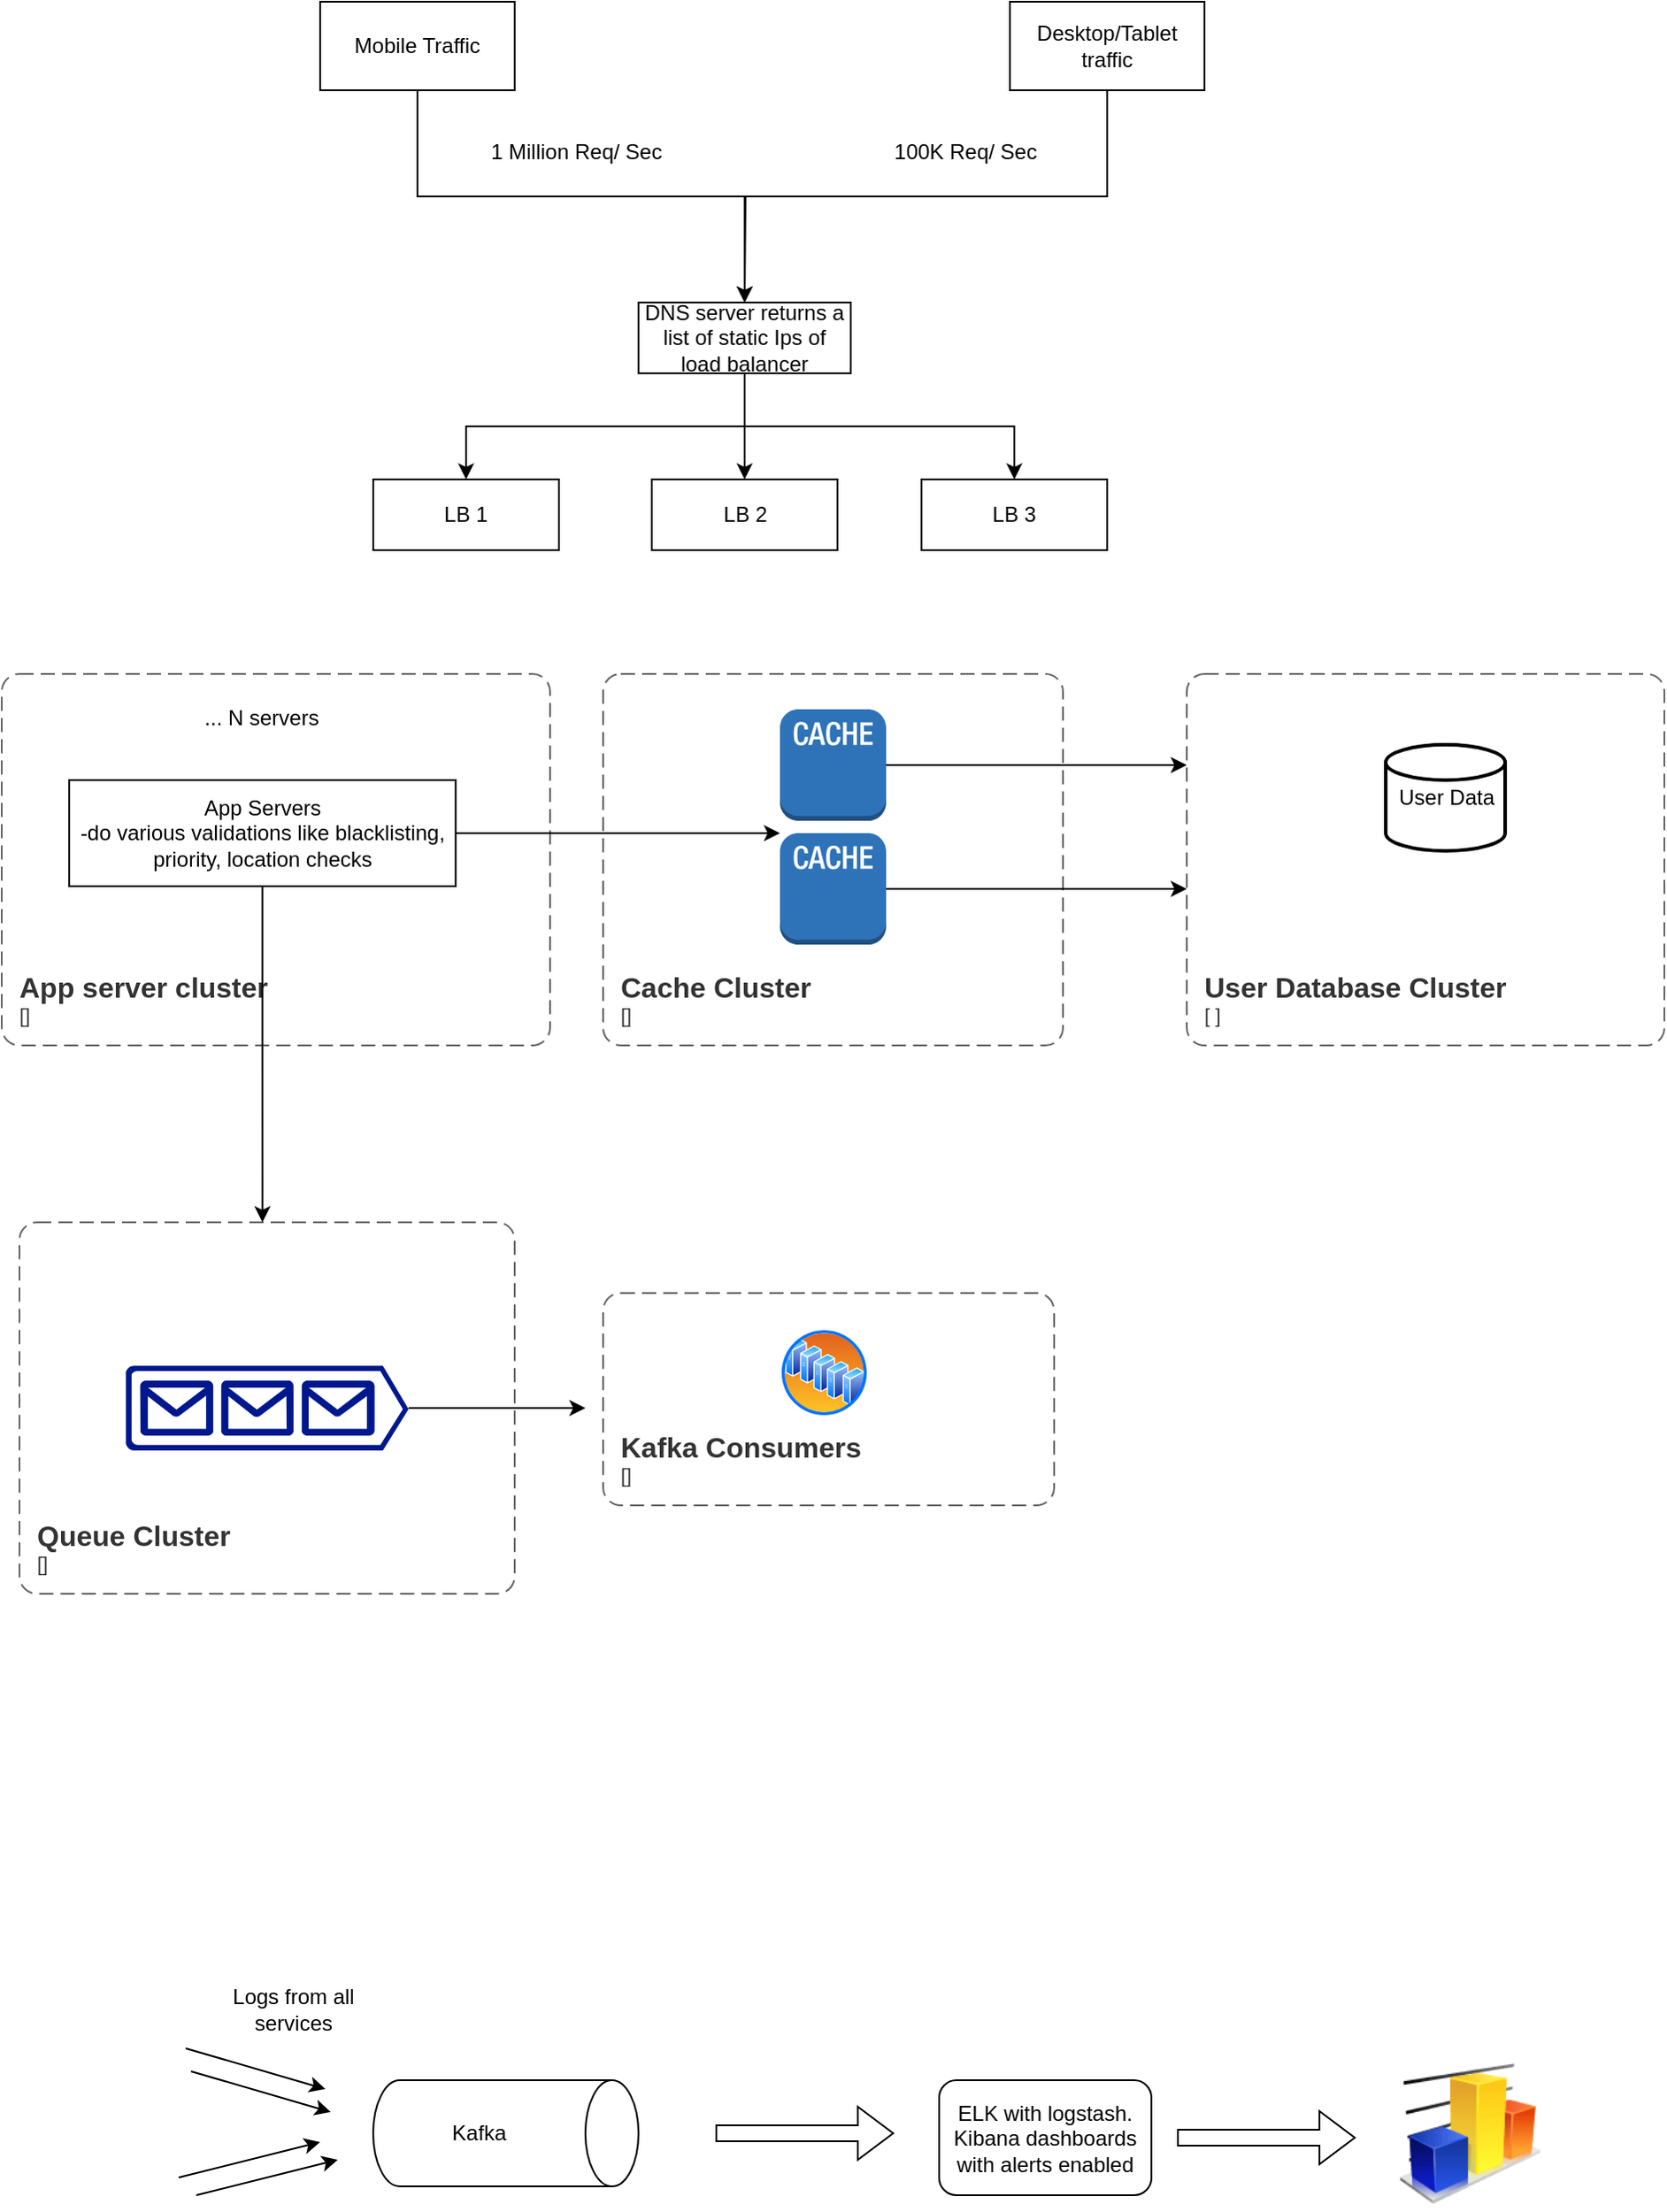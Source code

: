 <mxfile version="15.8.7" type="device"><diagram id="1bSwOsTXdd4lrxMo0aNJ" name="Page-1"><mxGraphModel dx="1106" dy="789" grid="1" gridSize="10" guides="1" tooltips="1" connect="1" arrows="1" fold="1" page="1" pageScale="1" pageWidth="827" pageHeight="1169" math="0" shadow="0"><root><mxCell id="0"/><mxCell id="1" parent="0"/><mxCell id="blPIJ632l_gqkuJdV-8p-4" style="edgeStyle=orthogonalEdgeStyle;rounded=0;orthogonalLoop=1;jettySize=auto;html=1;exitX=0.5;exitY=1;exitDx=0;exitDy=0;" edge="1" parent="1" source="blPIJ632l_gqkuJdV-8p-1" target="blPIJ632l_gqkuJdV-8p-3"><mxGeometry relative="1" as="geometry"/></mxCell><mxCell id="blPIJ632l_gqkuJdV-8p-1" value="Mobile Traffic" style="rounded=0;whiteSpace=wrap;html=1;" vertex="1" parent="1"><mxGeometry x="190" y="160" width="110" height="50" as="geometry"/></mxCell><mxCell id="blPIJ632l_gqkuJdV-8p-5" style="edgeStyle=orthogonalEdgeStyle;rounded=0;orthogonalLoop=1;jettySize=auto;html=1;exitX=0.5;exitY=1;exitDx=0;exitDy=0;" edge="1" parent="1" source="blPIJ632l_gqkuJdV-8p-2"><mxGeometry relative="1" as="geometry"><mxPoint x="430" y="330" as="targetPoint"/></mxGeometry></mxCell><mxCell id="blPIJ632l_gqkuJdV-8p-2" value="Desktop/Tablet traffic" style="rounded=0;whiteSpace=wrap;html=1;" vertex="1" parent="1"><mxGeometry x="580" y="160" width="110" height="50" as="geometry"/></mxCell><mxCell id="blPIJ632l_gqkuJdV-8p-11" style="edgeStyle=orthogonalEdgeStyle;rounded=0;orthogonalLoop=1;jettySize=auto;html=1;exitX=0.5;exitY=1;exitDx=0;exitDy=0;" edge="1" parent="1" source="blPIJ632l_gqkuJdV-8p-3" target="blPIJ632l_gqkuJdV-8p-8"><mxGeometry relative="1" as="geometry"/></mxCell><mxCell id="blPIJ632l_gqkuJdV-8p-12" style="edgeStyle=orthogonalEdgeStyle;rounded=0;orthogonalLoop=1;jettySize=auto;html=1;exitX=0.5;exitY=1;exitDx=0;exitDy=0;entryX=0.5;entryY=0;entryDx=0;entryDy=0;" edge="1" parent="1" source="blPIJ632l_gqkuJdV-8p-3" target="blPIJ632l_gqkuJdV-8p-9"><mxGeometry relative="1" as="geometry"/></mxCell><mxCell id="blPIJ632l_gqkuJdV-8p-13" style="edgeStyle=orthogonalEdgeStyle;rounded=0;orthogonalLoop=1;jettySize=auto;html=1;exitX=0.5;exitY=1;exitDx=0;exitDy=0;" edge="1" parent="1" source="blPIJ632l_gqkuJdV-8p-3" target="blPIJ632l_gqkuJdV-8p-10"><mxGeometry relative="1" as="geometry"/></mxCell><mxCell id="blPIJ632l_gqkuJdV-8p-3" value="DNS server returns a list of static Ips of load balancer" style="rounded=0;whiteSpace=wrap;html=1;" vertex="1" parent="1"><mxGeometry x="370" y="330" width="120" height="40" as="geometry"/></mxCell><mxCell id="blPIJ632l_gqkuJdV-8p-6" value="1 Million Req/ Sec" style="text;html=1;strokeColor=none;fillColor=none;align=center;verticalAlign=middle;whiteSpace=wrap;rounded=0;" vertex="1" parent="1"><mxGeometry x="280" y="230" width="110" height="30" as="geometry"/></mxCell><mxCell id="blPIJ632l_gqkuJdV-8p-7" value="100K Req/ Sec" style="text;html=1;strokeColor=none;fillColor=none;align=center;verticalAlign=middle;whiteSpace=wrap;rounded=0;" vertex="1" parent="1"><mxGeometry x="510" y="230" width="90" height="30" as="geometry"/></mxCell><mxCell id="blPIJ632l_gqkuJdV-8p-8" value="LB 1" style="rounded=0;whiteSpace=wrap;html=1;" vertex="1" parent="1"><mxGeometry x="220" y="430" width="105" height="40" as="geometry"/></mxCell><mxCell id="blPIJ632l_gqkuJdV-8p-9" value="LB 2" style="rounded=0;whiteSpace=wrap;html=1;" vertex="1" parent="1"><mxGeometry x="377.5" y="430" width="105" height="40" as="geometry"/></mxCell><mxCell id="blPIJ632l_gqkuJdV-8p-10" value="LB 3" style="rounded=0;whiteSpace=wrap;html=1;" vertex="1" parent="1"><mxGeometry x="530" y="430" width="105" height="40" as="geometry"/></mxCell><mxCell id="blPIJ632l_gqkuJdV-8p-18" value="" style="group" vertex="1" connectable="0" parent="1"><mxGeometry x="680" y="540" width="270" height="210" as="geometry"/></mxCell><mxCell id="blPIJ632l_gqkuJdV-8p-16" value="User Data" style="strokeWidth=2;html=1;shape=mxgraph.flowchart.database;whiteSpace=wrap;" vertex="1" parent="blPIJ632l_gqkuJdV-8p-18"><mxGeometry x="112.5" y="40" width="67.5" height="60" as="geometry"/></mxCell><object placeholders="1" c4Name="User Database Cluster" c4Type="ContainerScopeBoundary" c4Application=" " label="&lt;font style=&quot;font-size: 16px&quot;&gt;&lt;b&gt;&lt;div style=&quot;text-align: left&quot;&gt;%c4Name%&lt;/div&gt;&lt;/b&gt;&lt;/font&gt;&lt;div style=&quot;text-align: left&quot;&gt;[%c4Application%]&lt;/div&gt;" id="blPIJ632l_gqkuJdV-8p-17"><mxCell style="rounded=1;fontSize=11;whiteSpace=wrap;html=1;dashed=1;arcSize=20;fillColor=none;strokeColor=#666666;fontColor=#333333;labelBackgroundColor=none;align=left;verticalAlign=bottom;labelBorderColor=none;spacingTop=0;spacing=10;dashPattern=8 4;metaEdit=1;rotatable=0;perimeter=rectanglePerimeter;noLabel=0;labelPadding=0;allowArrows=0;connectable=0;expand=0;recursiveResize=0;editable=1;pointerEvents=0;absoluteArcSize=1;points=[[0.25,0,0],[0.5,0,0],[0.75,0,0],[1,0.25,0],[1,0.5,0],[1,0.75,0],[0.75,1,0],[0.5,1,0],[0.25,1,0],[0,0.75,0],[0,0.5,0],[0,0.25,0]];" vertex="1" parent="blPIJ632l_gqkuJdV-8p-18"><mxGeometry width="270" height="210" as="geometry"/></mxCell></object><mxCell id="blPIJ632l_gqkuJdV-8p-20" value="" style="group" vertex="1" connectable="0" parent="1"><mxGeometry x="10" y="540" width="310" height="210" as="geometry"/></mxCell><mxCell id="blPIJ632l_gqkuJdV-8p-14" value="App Servers&lt;br&gt;-do various validations like blacklisting, priority, location checks" style="rounded=0;whiteSpace=wrap;html=1;" vertex="1" parent="blPIJ632l_gqkuJdV-8p-20"><mxGeometry x="38.115" y="60" width="218.525" height="60" as="geometry"/></mxCell><mxCell id="blPIJ632l_gqkuJdV-8p-15" value="... N servers" style="text;html=1;strokeColor=none;fillColor=none;align=center;verticalAlign=middle;whiteSpace=wrap;rounded=0;" vertex="1" parent="blPIJ632l_gqkuJdV-8p-20"><mxGeometry x="78.262" y="10" width="138.23" height="30" as="geometry"/></mxCell><object placeholders="1" c4Name="App server cluster" c4Type="ContainerScopeBoundary" c4Application="" label="&lt;font style=&quot;font-size: 16px&quot;&gt;&lt;b&gt;&lt;div style=&quot;text-align: left&quot;&gt;%c4Name%&lt;/div&gt;&lt;/b&gt;&lt;/font&gt;&lt;div style=&quot;text-align: left&quot;&gt;[%c4Application%]&lt;/div&gt;" id="blPIJ632l_gqkuJdV-8p-19"><mxCell style="rounded=1;fontSize=11;whiteSpace=wrap;html=1;dashed=1;arcSize=20;fillColor=none;strokeColor=#666666;fontColor=#333333;labelBackgroundColor=none;align=left;verticalAlign=bottom;labelBorderColor=none;spacingTop=0;spacing=10;dashPattern=8 4;metaEdit=1;rotatable=0;perimeter=rectanglePerimeter;noLabel=0;labelPadding=0;allowArrows=0;connectable=0;expand=0;recursiveResize=0;editable=1;pointerEvents=0;absoluteArcSize=1;points=[[0.25,0,0],[0.5,0,0],[0.75,0,0],[1,0.25,0],[1,0.5,0],[1,0.75,0],[0.75,1,0],[0.5,1,0],[0.25,1,0],[0,0.75,0],[0,0.5,0],[0,0.25,0]];" vertex="1" parent="blPIJ632l_gqkuJdV-8p-20"><mxGeometry width="310" height="210" as="geometry"/></mxCell></object><object placeholders="1" c4Name="Cache Cluster" c4Type="ContainerScopeBoundary" c4Application="" label="&lt;font style=&quot;font-size: 16px&quot;&gt;&lt;b&gt;&lt;div style=&quot;text-align: left&quot;&gt;%c4Name%&lt;/div&gt;&lt;/b&gt;&lt;/font&gt;&lt;div style=&quot;text-align: left&quot;&gt;[%c4Application%]&lt;/div&gt;" id="blPIJ632l_gqkuJdV-8p-22"><mxCell style="rounded=1;fontSize=11;whiteSpace=wrap;html=1;dashed=1;arcSize=20;fillColor=none;strokeColor=#666666;fontColor=#333333;labelBackgroundColor=none;align=left;verticalAlign=bottom;labelBorderColor=none;spacingTop=0;spacing=10;dashPattern=8 4;metaEdit=1;rotatable=0;perimeter=rectanglePerimeter;noLabel=0;labelPadding=0;allowArrows=0;connectable=0;expand=0;recursiveResize=0;editable=1;pointerEvents=0;absoluteArcSize=1;points=[[0.25,0,0],[0.5,0,0],[0.75,0,0],[1,0.25,0],[1,0.5,0],[1,0.75,0],[0.75,1,0],[0.5,1,0],[0.25,1,0],[0,0.75,0],[0,0.5,0],[0,0.25,0]];" vertex="1" parent="1"><mxGeometry x="350" y="540" width="260" height="210" as="geometry"/></mxCell></object><mxCell id="blPIJ632l_gqkuJdV-8p-27" style="edgeStyle=orthogonalEdgeStyle;rounded=0;orthogonalLoop=1;jettySize=auto;html=1;" edge="1" parent="1" source="blPIJ632l_gqkuJdV-8p-23"><mxGeometry relative="1" as="geometry"><mxPoint x="680" y="591.5" as="targetPoint"/></mxGeometry></mxCell><mxCell id="blPIJ632l_gqkuJdV-8p-23" value="" style="outlineConnect=0;dashed=0;verticalLabelPosition=bottom;verticalAlign=top;align=center;html=1;shape=mxgraph.aws3.cache_node;fillColor=#2E73B8;gradientColor=none;" vertex="1" parent="1"><mxGeometry x="450" y="560" width="60" height="63" as="geometry"/></mxCell><mxCell id="blPIJ632l_gqkuJdV-8p-26" style="edgeStyle=orthogonalEdgeStyle;rounded=0;orthogonalLoop=1;jettySize=auto;html=1;" edge="1" parent="1" source="blPIJ632l_gqkuJdV-8p-24"><mxGeometry relative="1" as="geometry"><mxPoint x="680" y="661.5" as="targetPoint"/></mxGeometry></mxCell><mxCell id="blPIJ632l_gqkuJdV-8p-24" value="" style="outlineConnect=0;dashed=0;verticalLabelPosition=bottom;verticalAlign=top;align=center;html=1;shape=mxgraph.aws3.cache_node;fillColor=#2E73B8;gradientColor=none;" vertex="1" parent="1"><mxGeometry x="450" y="630" width="60" height="63" as="geometry"/></mxCell><mxCell id="blPIJ632l_gqkuJdV-8p-25" style="edgeStyle=orthogonalEdgeStyle;rounded=0;orthogonalLoop=1;jettySize=auto;html=1;" edge="1" parent="1" source="blPIJ632l_gqkuJdV-8p-14"><mxGeometry relative="1" as="geometry"><mxPoint x="450" y="630" as="targetPoint"/></mxGeometry></mxCell><mxCell id="blPIJ632l_gqkuJdV-8p-30" value="" style="group" vertex="1" connectable="0" parent="1"><mxGeometry x="20" y="850" width="280" height="210" as="geometry"/></mxCell><mxCell id="blPIJ632l_gqkuJdV-8p-28" value="" style="sketch=0;aspect=fixed;pointerEvents=1;shadow=0;dashed=0;html=1;strokeColor=none;labelPosition=center;verticalLabelPosition=bottom;verticalAlign=top;align=center;fillColor=#00188D;shape=mxgraph.azure.queue_generic" vertex="1" parent="blPIJ632l_gqkuJdV-8p-30"><mxGeometry x="60" y="81" width="160" height="48" as="geometry"/></mxCell><object placeholders="1" c4Name="Queue Cluster" c4Type="ContainerScopeBoundary" c4Application="" label="&lt;font style=&quot;font-size: 16px&quot;&gt;&lt;b&gt;&lt;div style=&quot;text-align: left&quot;&gt;%c4Name%&lt;/div&gt;&lt;/b&gt;&lt;/font&gt;&lt;div style=&quot;text-align: left&quot;&gt;[%c4Application%]&lt;/div&gt;" id="blPIJ632l_gqkuJdV-8p-29"><mxCell style="rounded=1;fontSize=11;whiteSpace=wrap;html=1;dashed=1;arcSize=20;fillColor=none;strokeColor=#666666;fontColor=#333333;labelBackgroundColor=none;align=left;verticalAlign=bottom;labelBorderColor=none;spacingTop=0;spacing=10;dashPattern=8 4;metaEdit=1;rotatable=0;perimeter=rectanglePerimeter;noLabel=0;labelPadding=0;allowArrows=0;connectable=0;expand=0;recursiveResize=0;editable=1;pointerEvents=0;absoluteArcSize=1;points=[[0.25,0,0],[0.5,0,0],[0.75,0,0],[1,0.25,0],[1,0.5,0],[1,0.75,0],[0.75,1,0],[0.5,1,0],[0.25,1,0],[0,0.75,0],[0,0.5,0],[0,0.25,0]];" vertex="1" parent="blPIJ632l_gqkuJdV-8p-30"><mxGeometry width="280" height="210" as="geometry"/></mxCell></object><object c4Name="Kafka Consumers" c4Type="ContainerScopeBoundary" c4Application="" label="&lt;font style=&quot;font-size: 16px&quot;&gt;&lt;b&gt;&lt;div style=&quot;text-align: left&quot;&gt;%c4Name%&lt;/div&gt;&lt;/b&gt;&lt;/font&gt;&lt;div style=&quot;text-align: left&quot;&gt;[%c4Application%]&lt;/div&gt;" placeholders="1" id="blPIJ632l_gqkuJdV-8p-31"><mxCell style="rounded=1;fontSize=11;whiteSpace=wrap;html=1;dashed=1;arcSize=20;fillColor=none;strokeColor=#666666;fontColor=#333333;labelBackgroundColor=none;align=left;verticalAlign=bottom;labelBorderColor=none;spacingTop=0;spacing=10;dashPattern=8 4;metaEdit=1;rotatable=0;perimeter=rectanglePerimeter;noLabel=0;labelPadding=0;allowArrows=0;connectable=0;expand=0;recursiveResize=0;editable=1;pointerEvents=0;absoluteArcSize=1;points=[[0.25,0,0],[0.5,0,0],[0.75,0,0],[1,0.25,0],[1,0.5,0],[1,0.75,0],[0.75,1,0],[0.5,1,0],[0.25,1,0],[0,0.75,0],[0,0.5,0],[0,0.25,0]];" vertex="1" parent="1"><mxGeometry x="350" y="890" width="255" height="120" as="geometry"/></mxCell></object><mxCell id="blPIJ632l_gqkuJdV-8p-32" style="edgeStyle=orthogonalEdgeStyle;rounded=0;orthogonalLoop=1;jettySize=auto;html=1;" edge="1" parent="1" source="blPIJ632l_gqkuJdV-8p-14"><mxGeometry relative="1" as="geometry"><mxPoint x="157.377" y="850" as="targetPoint"/></mxGeometry></mxCell><mxCell id="blPIJ632l_gqkuJdV-8p-33" value="" style="aspect=fixed;perimeter=ellipsePerimeter;html=1;align=center;shadow=0;dashed=0;spacingTop=3;image;image=img/lib/active_directory/server_farm.svg;" vertex="1" parent="1"><mxGeometry x="450" y="910" width="50" height="50" as="geometry"/></mxCell><mxCell id="blPIJ632l_gqkuJdV-8p-35" style="edgeStyle=orthogonalEdgeStyle;rounded=0;orthogonalLoop=1;jettySize=auto;html=1;" edge="1" parent="1" source="blPIJ632l_gqkuJdV-8p-28"><mxGeometry relative="1" as="geometry"><mxPoint x="340" y="955" as="targetPoint"/></mxGeometry></mxCell><mxCell id="blPIJ632l_gqkuJdV-8p-36" value="" style="shape=cylinder3;whiteSpace=wrap;html=1;boundedLbl=1;backgroundOutline=1;size=15;rotation=90;" vertex="1" parent="1"><mxGeometry x="265" y="1290" width="60" height="150" as="geometry"/></mxCell><mxCell id="blPIJ632l_gqkuJdV-8p-37" value="Kafka" style="text;html=1;strokeColor=none;fillColor=none;align=center;verticalAlign=middle;whiteSpace=wrap;rounded=0;" vertex="1" parent="1"><mxGeometry x="250" y="1350" width="60" height="30" as="geometry"/></mxCell><mxCell id="blPIJ632l_gqkuJdV-8p-44" value="" style="group" vertex="1" connectable="0" parent="1"><mxGeometry x="110" y="1370" width="90" height="30" as="geometry"/></mxCell><mxCell id="blPIJ632l_gqkuJdV-8p-41" value="" style="endArrow=classic;html=1;rounded=0;" edge="1" parent="blPIJ632l_gqkuJdV-8p-44"><mxGeometry width="50" height="50" relative="1" as="geometry"><mxPoint y="20" as="sourcePoint"/><mxPoint x="80" as="targetPoint"/></mxGeometry></mxCell><mxCell id="blPIJ632l_gqkuJdV-8p-43" value="" style="endArrow=classic;html=1;rounded=0;" edge="1" parent="blPIJ632l_gqkuJdV-8p-44"><mxGeometry width="50" height="50" relative="1" as="geometry"><mxPoint x="10" y="30" as="sourcePoint"/><mxPoint x="90" y="10" as="targetPoint"/></mxGeometry></mxCell><mxCell id="blPIJ632l_gqkuJdV-8p-45" value="" style="group;rotation=30;" vertex="1" connectable="0" parent="1"><mxGeometry x="110" y="1320" width="90" height="30" as="geometry"/></mxCell><mxCell id="blPIJ632l_gqkuJdV-8p-46" value="" style="endArrow=classic;html=1;rounded=0;" edge="1" parent="blPIJ632l_gqkuJdV-8p-45"><mxGeometry width="50" height="50" relative="1" as="geometry"><mxPoint x="4" y="-3" as="sourcePoint"/><mxPoint x="83" y="20" as="targetPoint"/></mxGeometry></mxCell><mxCell id="blPIJ632l_gqkuJdV-8p-47" value="" style="endArrow=classic;html=1;rounded=0;" edge="1" parent="blPIJ632l_gqkuJdV-8p-45"><mxGeometry width="50" height="50" relative="1" as="geometry"><mxPoint x="7" y="10" as="sourcePoint"/><mxPoint x="86" y="33" as="targetPoint"/></mxGeometry></mxCell><mxCell id="blPIJ632l_gqkuJdV-8p-48" value="Logs from all services" style="text;html=1;strokeColor=none;fillColor=none;align=center;verticalAlign=middle;whiteSpace=wrap;rounded=0;" vertex="1" parent="1"><mxGeometry x="130" y="1280" width="90" height="30" as="geometry"/></mxCell><mxCell id="blPIJ632l_gqkuJdV-8p-50" value="" style="shape=singleArrow;whiteSpace=wrap;html=1;" vertex="1" parent="1"><mxGeometry x="414" y="1350" width="100" height="30" as="geometry"/></mxCell><mxCell id="blPIJ632l_gqkuJdV-8p-51" value="ELK with logstash. Kibana dashboards with alerts enabled" style="rounded=1;whiteSpace=wrap;html=1;" vertex="1" parent="1"><mxGeometry x="540" y="1335" width="120" height="65" as="geometry"/></mxCell><mxCell id="blPIJ632l_gqkuJdV-8p-67" value="" style="image;html=1;image=img/lib/clip_art/finance/Graph_128x128.png" vertex="1" parent="1"><mxGeometry x="800" y="1325" width="80" height="80" as="geometry"/></mxCell><mxCell id="blPIJ632l_gqkuJdV-8p-68" value="" style="shape=singleArrow;whiteSpace=wrap;html=1;" vertex="1" parent="1"><mxGeometry x="675" y="1352.5" width="100" height="30" as="geometry"/></mxCell></root></mxGraphModel></diagram></mxfile>